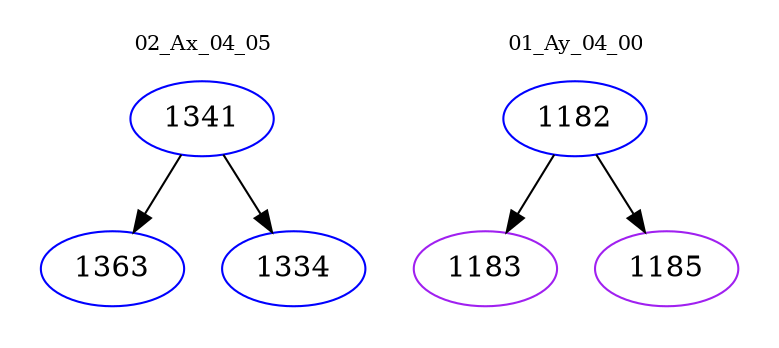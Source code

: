 digraph{
subgraph cluster_0 {
color = white
label = "02_Ax_04_05";
fontsize=10;
T0_1341 [label="1341", color="blue"]
T0_1341 -> T0_1363 [color="black"]
T0_1363 [label="1363", color="blue"]
T0_1341 -> T0_1334 [color="black"]
T0_1334 [label="1334", color="blue"]
}
subgraph cluster_1 {
color = white
label = "01_Ay_04_00";
fontsize=10;
T1_1182 [label="1182", color="blue"]
T1_1182 -> T1_1183 [color="black"]
T1_1183 [label="1183", color="purple"]
T1_1182 -> T1_1185 [color="black"]
T1_1185 [label="1185", color="purple"]
}
}
